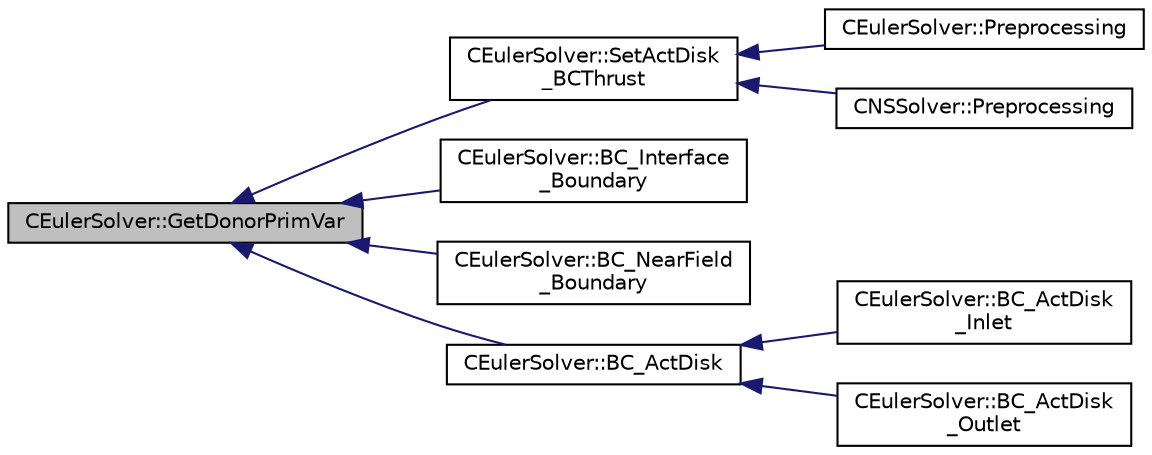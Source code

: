 digraph "CEulerSolver::GetDonorPrimVar"
{
  edge [fontname="Helvetica",fontsize="10",labelfontname="Helvetica",labelfontsize="10"];
  node [fontname="Helvetica",fontsize="10",shape=record];
  rankdir="LR";
  Node1626 [label="CEulerSolver::GetDonorPrimVar",height=0.2,width=0.4,color="black", fillcolor="grey75", style="filled", fontcolor="black"];
  Node1626 -> Node1627 [dir="back",color="midnightblue",fontsize="10",style="solid",fontname="Helvetica"];
  Node1627 [label="CEulerSolver::SetActDisk\l_BCThrust",height=0.2,width=0.4,color="black", fillcolor="white", style="filled",URL="$class_c_euler_solver.html#a147d5ae75cf7de115e4be2c23ba95f6d",tooltip="Update the AoA and freestream velocity at the farfield. "];
  Node1627 -> Node1628 [dir="back",color="midnightblue",fontsize="10",style="solid",fontname="Helvetica"];
  Node1628 [label="CEulerSolver::Preprocessing",height=0.2,width=0.4,color="black", fillcolor="white", style="filled",URL="$class_c_euler_solver.html#a8b89e1bfce33284c2d8f5f00f82f3f3f",tooltip="Compute primitive variables and their gradients. "];
  Node1627 -> Node1629 [dir="back",color="midnightblue",fontsize="10",style="solid",fontname="Helvetica"];
  Node1629 [label="CNSSolver::Preprocessing",height=0.2,width=0.4,color="black", fillcolor="white", style="filled",URL="$class_c_n_s_solver.html#a028c83d18cf8520dff2f9628d8a04e4b",tooltip="Restart residual and compute gradients. "];
  Node1626 -> Node1630 [dir="back",color="midnightblue",fontsize="10",style="solid",fontname="Helvetica"];
  Node1630 [label="CEulerSolver::BC_Interface\l_Boundary",height=0.2,width=0.4,color="black", fillcolor="white", style="filled",URL="$class_c_euler_solver.html#a27824d8f047f10dfc6ab700af585d7d9",tooltip="Impose the interface boundary condition using the residual. "];
  Node1626 -> Node1631 [dir="back",color="midnightblue",fontsize="10",style="solid",fontname="Helvetica"];
  Node1631 [label="CEulerSolver::BC_NearField\l_Boundary",height=0.2,width=0.4,color="black", fillcolor="white", style="filled",URL="$class_c_euler_solver.html#a8ef676e57b01dac975572a12f4c2f683",tooltip="Impose the near-field boundary condition using the residual. "];
  Node1626 -> Node1632 [dir="back",color="midnightblue",fontsize="10",style="solid",fontname="Helvetica"];
  Node1632 [label="CEulerSolver::BC_ActDisk",height=0.2,width=0.4,color="black", fillcolor="white", style="filled",URL="$class_c_euler_solver.html#acab63d0bb72e6245b440c015e8c1de04",tooltip="Impose the engine inflow boundary condition. "];
  Node1632 -> Node1633 [dir="back",color="midnightblue",fontsize="10",style="solid",fontname="Helvetica"];
  Node1633 [label="CEulerSolver::BC_ActDisk\l_Inlet",height=0.2,width=0.4,color="black", fillcolor="white", style="filled",URL="$class_c_euler_solver.html#af919c89cdb2d5b8059d38a95f9c79edb",tooltip="Impose the engine inflow boundary condition. "];
  Node1632 -> Node1634 [dir="back",color="midnightblue",fontsize="10",style="solid",fontname="Helvetica"];
  Node1634 [label="CEulerSolver::BC_ActDisk\l_Outlet",height=0.2,width=0.4,color="black", fillcolor="white", style="filled",URL="$class_c_euler_solver.html#a6cf759ff3e1608b5df71ea77441034c7",tooltip="Impose the engine exhaust boundary condition. "];
}
